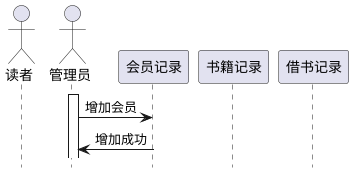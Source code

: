 @startuml
hide footbox

actor 读者
actor 管理员

participant 会员记录
participant 书籍记录
participant 借书记录

activate 管理员

管理员->会员记录:增加会员
会员记录->管理员:增加成功
@enduml
